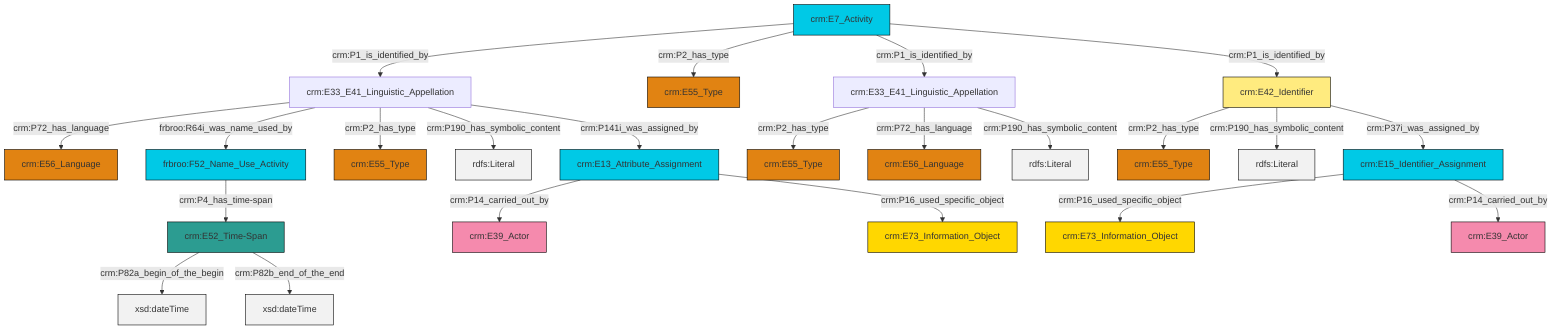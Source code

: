 graph TD
classDef Literal fill:#f2f2f2,stroke:#000000;
classDef CRM_Entity fill:#FFFFFF,stroke:#000000;
classDef Temporal_Entity fill:#00C9E6, stroke:#000000;
classDef Type fill:#E18312, stroke:#000000;
classDef Time-Span fill:#2C9C91, stroke:#000000;
classDef Appellation fill:#FFEB7F, stroke:#000000;
classDef Place fill:#008836, stroke:#000000;
classDef Persistent_Item fill:#B266B2, stroke:#000000;
classDef Conceptual_Object fill:#FFD700, stroke:#000000;
classDef Physical_Thing fill:#D2B48C, stroke:#000000;
classDef Actor fill:#f58aad, stroke:#000000;
classDef PC_Classes fill:#4ce600, stroke:#000000;
classDef Multi fill:#cccccc,stroke:#000000;

3["crm:E42_Identifier"]:::Appellation -->|crm:P2_has_type| 4["crm:E55_Type"]:::Type
11["crm:E33_E41_Linguistic_Appellation"]:::Default -->|crm:P72_has_language| 12["crm:E56_Language"]:::Type
15["crm:E15_Identifier_Assignment"]:::Temporal_Entity -->|crm:P16_used_specific_object| 13["crm:E73_Information_Object"]:::Conceptual_Object
11["crm:E33_E41_Linguistic_Appellation"]:::Default -->|frbroo:R64i_was_name_used_by| 18["frbroo:F52_Name_Use_Activity"]:::Temporal_Entity
22["crm:E7_Activity"]:::Temporal_Entity -->|crm:P1_is_identified_by| 11["crm:E33_E41_Linguistic_Appellation"]:::Default
11["crm:E33_E41_Linguistic_Appellation"]:::Default -->|crm:P2_has_type| 23["crm:E55_Type"]:::Type
22["crm:E7_Activity"]:::Temporal_Entity -->|crm:P2_has_type| 5["crm:E55_Type"]:::Type
3["crm:E42_Identifier"]:::Appellation -->|crm:P190_has_symbolic_content| 27[rdfs:Literal]:::Literal
7["crm:E52_Time-Span"]:::Time-Span -->|crm:P82a_begin_of_the_begin| 28[xsd:dateTime]:::Literal
22["crm:E7_Activity"]:::Temporal_Entity -->|crm:P1_is_identified_by| 29["crm:E33_E41_Linguistic_Appellation"]:::Default
29["crm:E33_E41_Linguistic_Appellation"]:::Default -->|crm:P2_has_type| 0["crm:E55_Type"]:::Type
29["crm:E33_E41_Linguistic_Appellation"]:::Default -->|crm:P72_has_language| 24["crm:E56_Language"]:::Type
7["crm:E52_Time-Span"]:::Time-Span -->|crm:P82b_end_of_the_end| 34[xsd:dateTime]:::Literal
31["crm:E13_Attribute_Assignment"]:::Temporal_Entity -->|crm:P14_carried_out_by| 20["crm:E39_Actor"]:::Actor
11["crm:E33_E41_Linguistic_Appellation"]:::Default -->|crm:P190_has_symbolic_content| 35[rdfs:Literal]:::Literal
18["frbroo:F52_Name_Use_Activity"]:::Temporal_Entity -->|crm:P4_has_time-span| 7["crm:E52_Time-Span"]:::Time-Span
15["crm:E15_Identifier_Assignment"]:::Temporal_Entity -->|crm:P14_carried_out_by| 16["crm:E39_Actor"]:::Actor
31["crm:E13_Attribute_Assignment"]:::Temporal_Entity -->|crm:P16_used_specific_object| 9["crm:E73_Information_Object"]:::Conceptual_Object
22["crm:E7_Activity"]:::Temporal_Entity -->|crm:P1_is_identified_by| 3["crm:E42_Identifier"]:::Appellation
3["crm:E42_Identifier"]:::Appellation -->|crm:P37i_was_assigned_by| 15["crm:E15_Identifier_Assignment"]:::Temporal_Entity
11["crm:E33_E41_Linguistic_Appellation"]:::Default -->|crm:P141i_was_assigned_by| 31["crm:E13_Attribute_Assignment"]:::Temporal_Entity
29["crm:E33_E41_Linguistic_Appellation"]:::Default -->|crm:P190_has_symbolic_content| 40[rdfs:Literal]:::Literal